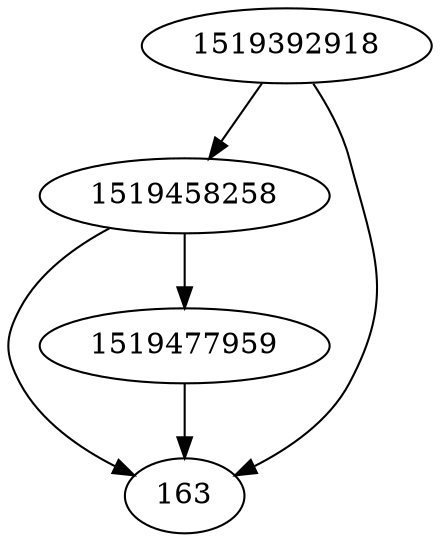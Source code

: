strict digraph  {
1519458258;
163;
1519392918;
1519477959;
1519458258 -> 163;
1519458258 -> 1519477959;
1519392918 -> 163;
1519392918 -> 1519458258;
1519477959 -> 163;
}
